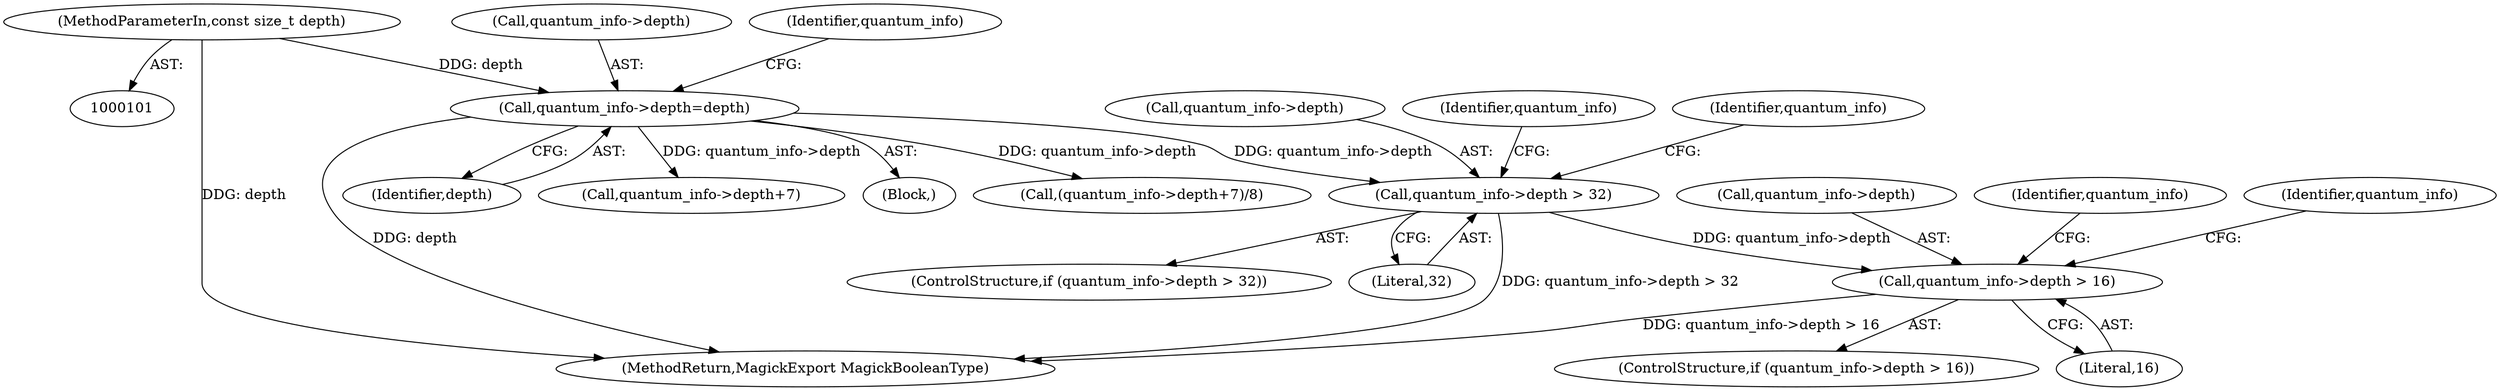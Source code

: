 digraph "0_ImageMagick_b5ed738f8060266bf4ae521f7e3ed145aa4498a3@pointer" {
"1000160" [label="(Call,quantum_info->depth > 32)"];
"1000147" [label="(Call,quantum_info->depth=depth)"];
"1000104" [label="(MethodParameterIn,const size_t depth)"];
"1000172" [label="(Call,quantum_info->depth > 16)"];
"1000161" [label="(Call,quantum_info->depth)"];
"1000207" [label="(Call,quantum_info->depth+7)"];
"1000160" [label="(Call,quantum_info->depth > 32)"];
"1000159" [label="(ControlStructure,if (quantum_info->depth > 32))"];
"1000172" [label="(Call,quantum_info->depth > 16)"];
"1000105" [label="(Block,)"];
"1000167" [label="(Identifier,quantum_info)"];
"1000148" [label="(Call,quantum_info->depth)"];
"1000171" [label="(ControlStructure,if (quantum_info->depth > 16))"];
"1000155" [label="(Identifier,quantum_info)"];
"1000104" [label="(MethodParameterIn,const size_t depth)"];
"1000173" [label="(Call,quantum_info->depth)"];
"1000206" [label="(Call,(quantum_info->depth+7)/8)"];
"1000147" [label="(Call,quantum_info->depth=depth)"];
"1000185" [label="(Identifier,quantum_info)"];
"1000174" [label="(Identifier,quantum_info)"];
"1000176" [label="(Literal,16)"];
"1000164" [label="(Literal,32)"];
"1000234" [label="(MethodReturn,MagickExport MagickBooleanType)"];
"1000179" [label="(Identifier,quantum_info)"];
"1000151" [label="(Identifier,depth)"];
"1000160" -> "1000159"  [label="AST: "];
"1000160" -> "1000164"  [label="CFG: "];
"1000161" -> "1000160"  [label="AST: "];
"1000164" -> "1000160"  [label="AST: "];
"1000167" -> "1000160"  [label="CFG: "];
"1000174" -> "1000160"  [label="CFG: "];
"1000160" -> "1000234"  [label="DDG: quantum_info->depth > 32"];
"1000147" -> "1000160"  [label="DDG: quantum_info->depth"];
"1000160" -> "1000172"  [label="DDG: quantum_info->depth"];
"1000147" -> "1000105"  [label="AST: "];
"1000147" -> "1000151"  [label="CFG: "];
"1000148" -> "1000147"  [label="AST: "];
"1000151" -> "1000147"  [label="AST: "];
"1000155" -> "1000147"  [label="CFG: "];
"1000147" -> "1000234"  [label="DDG: depth"];
"1000104" -> "1000147"  [label="DDG: depth"];
"1000147" -> "1000206"  [label="DDG: quantum_info->depth"];
"1000147" -> "1000207"  [label="DDG: quantum_info->depth"];
"1000104" -> "1000101"  [label="AST: "];
"1000104" -> "1000234"  [label="DDG: depth"];
"1000172" -> "1000171"  [label="AST: "];
"1000172" -> "1000176"  [label="CFG: "];
"1000173" -> "1000172"  [label="AST: "];
"1000176" -> "1000172"  [label="AST: "];
"1000179" -> "1000172"  [label="CFG: "];
"1000185" -> "1000172"  [label="CFG: "];
"1000172" -> "1000234"  [label="DDG: quantum_info->depth > 16"];
}
